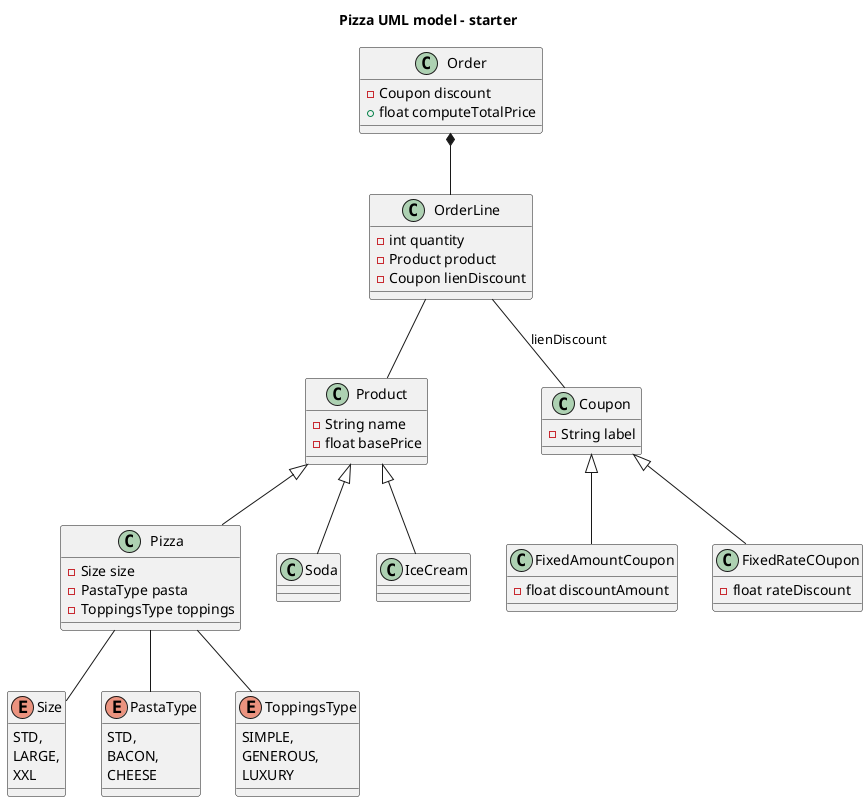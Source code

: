 @startuml
'https://plantuml.com/class-diagram

title: Pizza UML model - starter
enum Size{
STD,
LARGE,
XXL
}

enum PastaType{
  STD,
  BACON,
  CHEESE
 }

 enum ToppingsType{
   SIMPLE,
   GENEROUS,
   LUXURY
  }

class Product {
  - String name
  - float basePrice
}

class Pizza{
  - Size size
  - PastaType pasta
  - ToppingsType toppings
}

class Soda{
}

class IceCream{
}

class Order{
  - Coupon discount
  + float computeTotalPrice
}

class Coupon{
  - String label
}

class OrderLine{
  - int quantity
  - Product product
  - Coupon lienDiscount
}

class FixedAmountCoupon{
  - float discountAmount
}

class FixedRateCOupon{
  - float rateDiscount
 }

Order *-- OrderLine
OrderLine -- Product
OrderLine -- Coupon :lienDiscount

Product <|-- Pizza
Product <|-- IceCream
Product <|-- Soda

Pizza -- Size
Pizza -- PastaType
Pizza -- ToppingsType

Coupon <|-- FixedAmountCoupon
Coupon <|-- FixedRateCOupon

@enduml